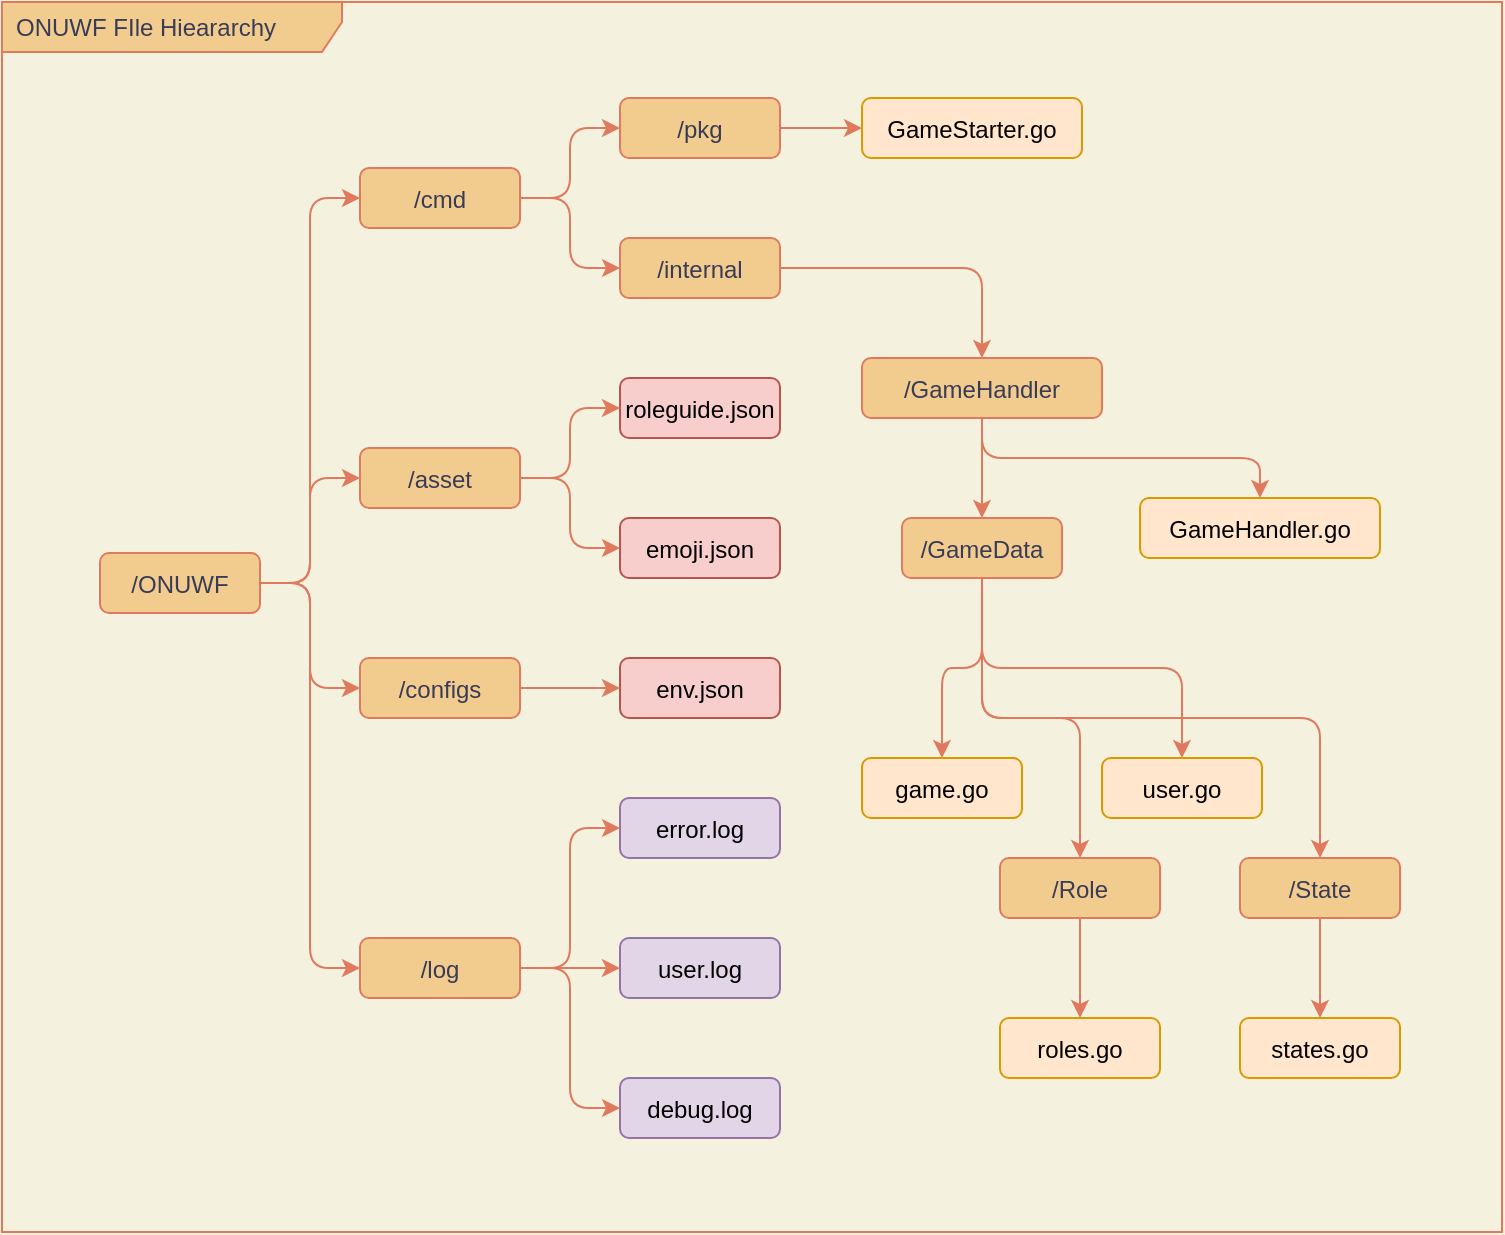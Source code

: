 <mxfile version="14.7.5" type="github">
  <diagram id="prtHgNgQTEPvFCAcTncT" name="Page-1">
    <mxGraphModel dx="2282" dy="1155" grid="1" gridSize="10" guides="1" tooltips="1" connect="1" arrows="1" fold="1" page="1" pageScale="1" pageWidth="827" pageHeight="1169" background="#F4F1DE" math="0" shadow="0">
      <root>
        <mxCell id="0" />
        <mxCell id="1" parent="0" />
        <mxCell id="bLJBoJbODMrrDLqM0BOZ-1" value="ONUWF FIle Hieararchy" style="shape=umlFrame;whiteSpace=wrap;html=1;width=170;height=25;boundedLbl=1;verticalAlign=middle;align=left;spacingLeft=5;rounded=1;fillColor=#F2CC8F;strokeColor=#E07A5F;fontColor=#393C56;" parent="1" vertex="1">
          <mxGeometry x="39" y="277" width="750" height="615" as="geometry" />
        </mxCell>
        <mxCell id="_3-g8rv-J8m66hV7IwJR-12" value="/ONUWF" style="ellipse=1;fillColor=#F2CC8F;strokeColor=#E07A5F;fontColor=#393C56;rounded=1;" parent="1" vertex="1">
          <mxGeometry x="88" y="552.5" width="80" height="30" as="geometry" />
        </mxCell>
        <mxCell id="_3-g8rv-J8m66hV7IwJR-13" value="/cmd" style="ellipse=1;fillColor=#F2CC8F;strokeColor=#E07A5F;fontColor=#393C56;rounded=1;" parent="1" vertex="1">
          <mxGeometry x="218" y="360" width="80" height="30" as="geometry" />
        </mxCell>
        <mxCell id="_3-g8rv-J8m66hV7IwJR-14" value="" style="edgeStyle=elbowEdgeStyle;elbow=horizontal;strokeColor=#E07A5F;fontColor=#393C56;labelBackgroundColor=#F4F1DE;" parent="1" source="_3-g8rv-J8m66hV7IwJR-12" target="_3-g8rv-J8m66hV7IwJR-13" edge="1">
          <mxGeometry relative="1" as="geometry" />
        </mxCell>
        <mxCell id="_3-g8rv-J8m66hV7IwJR-50" style="edgeStyle=orthogonalEdgeStyle;orthogonalLoop=1;jettySize=auto;html=1;entryX=0;entryY=0.5;entryDx=0;entryDy=0;strokeColor=#E07A5F;fontColor=#393C56;labelBackgroundColor=#F4F1DE;" parent="1" source="_3-g8rv-J8m66hV7IwJR-15" target="_3-g8rv-J8m66hV7IwJR-48" edge="1">
          <mxGeometry relative="1" as="geometry">
            <mxPoint x="742.997" y="340" as="targetPoint" />
          </mxGeometry>
        </mxCell>
        <mxCell id="_3-g8rv-J8m66hV7IwJR-15" value="/pkg" style="ellipse=1;fillColor=#F2CC8F;strokeColor=#E07A5F;fontColor=#393C56;rounded=1;" parent="1" vertex="1">
          <mxGeometry x="348" y="325" width="80" height="30" as="geometry" />
        </mxCell>
        <mxCell id="_3-g8rv-J8m66hV7IwJR-16" value="" style="edgeStyle=elbowEdgeStyle;elbow=horizontal;strokeColor=#E07A5F;fontColor=#393C56;labelBackgroundColor=#F4F1DE;" parent="1" source="_3-g8rv-J8m66hV7IwJR-13" target="_3-g8rv-J8m66hV7IwJR-15" edge="1">
          <mxGeometry relative="1" as="geometry" />
        </mxCell>
        <mxCell id="_3-g8rv-J8m66hV7IwJR-68" style="edgeStyle=orthogonalEdgeStyle;orthogonalLoop=1;jettySize=auto;html=1;entryX=0.5;entryY=0;entryDx=0;entryDy=0;strokeColor=#E07A5F;fontColor=#393C56;labelBackgroundColor=#F4F1DE;" parent="1" source="_3-g8rv-J8m66hV7IwJR-17" target="_3-g8rv-J8m66hV7IwJR-51" edge="1">
          <mxGeometry relative="1" as="geometry" />
        </mxCell>
        <mxCell id="_3-g8rv-J8m66hV7IwJR-17" value="/internal" style="ellipse=1;fillColor=#F2CC8F;strokeColor=#E07A5F;fontColor=#393C56;rounded=1;" parent="1" vertex="1">
          <mxGeometry x="348" y="395" width="80" height="30" as="geometry" />
        </mxCell>
        <mxCell id="_3-g8rv-J8m66hV7IwJR-18" value="" style="edgeStyle=elbowEdgeStyle;elbow=horizontal;strokeColor=#E07A5F;fontColor=#393C56;labelBackgroundColor=#F4F1DE;" parent="1" source="_3-g8rv-J8m66hV7IwJR-13" target="_3-g8rv-J8m66hV7IwJR-17" edge="1">
          <mxGeometry relative="1" as="geometry" />
        </mxCell>
        <mxCell id="_3-g8rv-J8m66hV7IwJR-19" value="/asset" style="ellipse=1;fillColor=#F2CC8F;strokeColor=#E07A5F;fontColor=#393C56;rounded=1;" parent="1" vertex="1">
          <mxGeometry x="218" y="500" width="80" height="30" as="geometry" />
        </mxCell>
        <mxCell id="_3-g8rv-J8m66hV7IwJR-20" value="" style="edgeStyle=elbowEdgeStyle;elbow=horizontal;strokeColor=#E07A5F;fontColor=#393C56;labelBackgroundColor=#F4F1DE;" parent="1" source="_3-g8rv-J8m66hV7IwJR-12" target="_3-g8rv-J8m66hV7IwJR-19" edge="1">
          <mxGeometry relative="1" as="geometry" />
        </mxCell>
        <mxCell id="_3-g8rv-J8m66hV7IwJR-21" value="roleguide.json" style="fillColor=#f8cecc;strokeColor=#b85450;rounded=1;" parent="1" vertex="1">
          <mxGeometry x="348" y="465" width="80" height="30" as="geometry" />
        </mxCell>
        <mxCell id="_3-g8rv-J8m66hV7IwJR-22" value="" style="edgeStyle=elbowEdgeStyle;elbow=horizontal;strokeColor=#E07A5F;fontColor=#393C56;labelBackgroundColor=#F4F1DE;" parent="1" source="_3-g8rv-J8m66hV7IwJR-19" target="_3-g8rv-J8m66hV7IwJR-21" edge="1">
          <mxGeometry relative="1" as="geometry" />
        </mxCell>
        <mxCell id="_3-g8rv-J8m66hV7IwJR-23" value="/configs" style="ellipse=1;fillColor=#F2CC8F;strokeColor=#E07A5F;fontColor=#393C56;rounded=1;" parent="1" vertex="1">
          <mxGeometry x="218" y="605" width="80" height="30" as="geometry" />
        </mxCell>
        <mxCell id="_3-g8rv-J8m66hV7IwJR-24" value="" style="edgeStyle=elbowEdgeStyle;elbow=horizontal;strokeColor=#E07A5F;fontColor=#393C56;labelBackgroundColor=#F4F1DE;" parent="1" source="_3-g8rv-J8m66hV7IwJR-12" target="_3-g8rv-J8m66hV7IwJR-23" edge="1">
          <mxGeometry relative="1" as="geometry" />
        </mxCell>
        <mxCell id="_3-g8rv-J8m66hV7IwJR-25" value="env.json" style="fillColor=#f8cecc;strokeColor=#b85450;rounded=1;" parent="1" vertex="1">
          <mxGeometry x="348" y="605" width="80" height="30" as="geometry" />
        </mxCell>
        <mxCell id="_3-g8rv-J8m66hV7IwJR-26" value="" style="edgeStyle=elbowEdgeStyle;elbow=horizontal;strokeColor=#E07A5F;fontColor=#393C56;labelBackgroundColor=#F4F1DE;" parent="1" source="_3-g8rv-J8m66hV7IwJR-23" target="_3-g8rv-J8m66hV7IwJR-25" edge="1">
          <mxGeometry relative="1" as="geometry" />
        </mxCell>
        <mxCell id="_3-g8rv-J8m66hV7IwJR-27" value="emoji.json" style="fillColor=#f8cecc;strokeColor=#b85450;rounded=1;" parent="1" vertex="1">
          <mxGeometry x="348" y="535" width="80" height="30" as="geometry" />
        </mxCell>
        <mxCell id="_3-g8rv-J8m66hV7IwJR-28" value="" style="edgeStyle=elbowEdgeStyle;elbow=horizontal;strokeColor=#E07A5F;fontColor=#393C56;labelBackgroundColor=#F4F1DE;" parent="1" source="_3-g8rv-J8m66hV7IwJR-19" target="_3-g8rv-J8m66hV7IwJR-27" edge="1">
          <mxGeometry relative="1" as="geometry" />
        </mxCell>
        <mxCell id="_3-g8rv-J8m66hV7IwJR-29" value="/log" style="ellipse=1;fillColor=#F2CC8F;strokeColor=#E07A5F;fontColor=#393C56;rounded=1;" parent="1" vertex="1">
          <mxGeometry x="218" y="745" width="80" height="30" as="geometry" />
        </mxCell>
        <mxCell id="_3-g8rv-J8m66hV7IwJR-30" value="" style="edgeStyle=elbowEdgeStyle;elbow=horizontal;strokeColor=#E07A5F;fontColor=#393C56;labelBackgroundColor=#F4F1DE;" parent="1" source="_3-g8rv-J8m66hV7IwJR-12" target="_3-g8rv-J8m66hV7IwJR-29" edge="1">
          <mxGeometry relative="1" as="geometry" />
        </mxCell>
        <mxCell id="_3-g8rv-J8m66hV7IwJR-31" value="error.log" style="fillColor=#e1d5e7;strokeColor=#9673a6;rounded=1;" parent="1" vertex="1">
          <mxGeometry x="348" y="675" width="80" height="30" as="geometry" />
        </mxCell>
        <mxCell id="_3-g8rv-J8m66hV7IwJR-32" value="" style="edgeStyle=elbowEdgeStyle;elbow=horizontal;strokeColor=#E07A5F;fontColor=#393C56;labelBackgroundColor=#F4F1DE;" parent="1" source="_3-g8rv-J8m66hV7IwJR-29" target="_3-g8rv-J8m66hV7IwJR-31" edge="1">
          <mxGeometry relative="1" as="geometry" />
        </mxCell>
        <mxCell id="_3-g8rv-J8m66hV7IwJR-33" value="user.log" style="fillColor=#e1d5e7;strokeColor=#9673a6;rounded=1;" parent="1" vertex="1">
          <mxGeometry x="348" y="745" width="80" height="30" as="geometry" />
        </mxCell>
        <mxCell id="_3-g8rv-J8m66hV7IwJR-34" value="" style="edgeStyle=elbowEdgeStyle;elbow=horizontal;strokeColor=#E07A5F;fontColor=#393C56;labelBackgroundColor=#F4F1DE;" parent="1" source="_3-g8rv-J8m66hV7IwJR-29" target="_3-g8rv-J8m66hV7IwJR-33" edge="1">
          <mxGeometry relative="1" as="geometry" />
        </mxCell>
        <mxCell id="_3-g8rv-J8m66hV7IwJR-35" value="debug.log" style="fillColor=#e1d5e7;strokeColor=#9673a6;rounded=1;" parent="1" vertex="1">
          <mxGeometry x="348" y="815" width="80" height="30" as="geometry" />
        </mxCell>
        <mxCell id="_3-g8rv-J8m66hV7IwJR-36" value="" style="edgeStyle=elbowEdgeStyle;elbow=horizontal;strokeColor=#E07A5F;fontColor=#393C56;labelBackgroundColor=#F4F1DE;" parent="1" source="_3-g8rv-J8m66hV7IwJR-29" target="_3-g8rv-J8m66hV7IwJR-35" edge="1">
          <mxGeometry relative="1" as="geometry" />
        </mxCell>
        <mxCell id="_3-g8rv-J8m66hV7IwJR-48" value="GameStarter.go" style="fillColor=#ffe6cc;strokeColor=#d79b00;rounded=1;" parent="1" vertex="1">
          <mxGeometry x="468.997" y="325" width="110" height="30" as="geometry" />
        </mxCell>
        <mxCell id="_3-g8rv-J8m66hV7IwJR-51" value="/GameHandler" style="ellipse=1;fillColor=#F2CC8F;strokeColor=#E07A5F;fontColor=#393C56;rounded=1;" parent="1" vertex="1">
          <mxGeometry x="468.993" y="455" width="120" height="30" as="geometry" />
        </mxCell>
        <mxCell id="_3-g8rv-J8m66hV7IwJR-52" value="/GameData" style="fillColor=#F2CC8F;strokeColor=#E07A5F;fontColor=#393C56;rounded=1;" parent="1" vertex="1">
          <mxGeometry x="488.993" y="535" width="80" height="30" as="geometry" />
        </mxCell>
        <mxCell id="_3-g8rv-J8m66hV7IwJR-53" value="" style="edgeStyle=elbowEdgeStyle;elbow=vertical;strokeColor=#E07A5F;fontColor=#393C56;labelBackgroundColor=#F4F1DE;" parent="1" source="_3-g8rv-J8m66hV7IwJR-51" target="_3-g8rv-J8m66hV7IwJR-52" edge="1">
          <mxGeometry relative="1" as="geometry" />
        </mxCell>
        <mxCell id="_3-g8rv-J8m66hV7IwJR-54" value="GameHandler.go" style="fillColor=#ffe6cc;strokeColor=#d79b00;rounded=1;" parent="1" vertex="1">
          <mxGeometry x="608.003" y="525" width="120" height="30" as="geometry" />
        </mxCell>
        <mxCell id="_3-g8rv-J8m66hV7IwJR-55" value="" style="edgeStyle=elbowEdgeStyle;elbow=vertical;strokeColor=#E07A5F;fontColor=#393C56;labelBackgroundColor=#F4F1DE;" parent="1" source="_3-g8rv-J8m66hV7IwJR-51" target="_3-g8rv-J8m66hV7IwJR-54" edge="1">
          <mxGeometry relative="1" as="geometry" />
        </mxCell>
        <mxCell id="_3-g8rv-J8m66hV7IwJR-56" value="game.go" style="fillColor=#ffe6cc;strokeColor=#d79b00;rounded=1;" parent="1" vertex="1">
          <mxGeometry x="468.993" y="655" width="80" height="30" as="geometry" />
        </mxCell>
        <mxCell id="_3-g8rv-J8m66hV7IwJR-57" value="" style="edgeStyle=elbowEdgeStyle;elbow=vertical;strokeColor=#E07A5F;fontColor=#393C56;labelBackgroundColor=#F4F1DE;" parent="1" source="_3-g8rv-J8m66hV7IwJR-52" target="_3-g8rv-J8m66hV7IwJR-56" edge="1">
          <mxGeometry relative="1" as="geometry" />
        </mxCell>
        <mxCell id="_3-g8rv-J8m66hV7IwJR-58" value="user.go" style="fillColor=#ffe6cc;strokeColor=#d79b00;rounded=1;" parent="1" vertex="1">
          <mxGeometry x="588.993" y="655" width="80" height="30" as="geometry" />
        </mxCell>
        <mxCell id="_3-g8rv-J8m66hV7IwJR-59" value="" style="edgeStyle=elbowEdgeStyle;elbow=vertical;strokeColor=#E07A5F;fontColor=#393C56;labelBackgroundColor=#F4F1DE;" parent="1" source="_3-g8rv-J8m66hV7IwJR-52" target="_3-g8rv-J8m66hV7IwJR-58" edge="1">
          <mxGeometry relative="1" as="geometry" />
        </mxCell>
        <mxCell id="_3-g8rv-J8m66hV7IwJR-60" value="/Role" style="ellipse=1;fillColor=#F2CC8F;strokeColor=#E07A5F;fontColor=#393C56;rounded=1;" parent="1" vertex="1">
          <mxGeometry x="538.003" y="705" width="80" height="30" as="geometry" />
        </mxCell>
        <mxCell id="_3-g8rv-J8m66hV7IwJR-61" value="" style="edgeStyle=elbowEdgeStyle;elbow=vertical;strokeColor=#E07A5F;fontColor=#393C56;labelBackgroundColor=#F4F1DE;" parent="1" source="_3-g8rv-J8m66hV7IwJR-52" target="_3-g8rv-J8m66hV7IwJR-60" edge="1">
          <mxGeometry relative="1" as="geometry" />
        </mxCell>
        <mxCell id="_3-g8rv-J8m66hV7IwJR-62" value="/State" style="ellipse=1;fillColor=#F2CC8F;strokeColor=#E07A5F;fontColor=#393C56;rounded=1;" parent="1" vertex="1">
          <mxGeometry x="658.003" y="705" width="80" height="30" as="geometry" />
        </mxCell>
        <mxCell id="_3-g8rv-J8m66hV7IwJR-63" value="" style="edgeStyle=elbowEdgeStyle;elbow=vertical;strokeColor=#E07A5F;fontColor=#393C56;labelBackgroundColor=#F4F1DE;" parent="1" source="_3-g8rv-J8m66hV7IwJR-52" target="_3-g8rv-J8m66hV7IwJR-62" edge="1">
          <mxGeometry relative="1" as="geometry" />
        </mxCell>
        <mxCell id="_3-g8rv-J8m66hV7IwJR-64" value="roles.go" style="fillColor=#ffe6cc;strokeColor=#d79b00;rounded=1;" parent="1" vertex="1">
          <mxGeometry x="538.003" y="785" width="80" height="30" as="geometry" />
        </mxCell>
        <mxCell id="_3-g8rv-J8m66hV7IwJR-65" value="" style="edgeStyle=elbowEdgeStyle;elbow=vertical;strokeColor=#E07A5F;fontColor=#393C56;labelBackgroundColor=#F4F1DE;" parent="1" source="_3-g8rv-J8m66hV7IwJR-60" target="_3-g8rv-J8m66hV7IwJR-64" edge="1">
          <mxGeometry relative="1" as="geometry" />
        </mxCell>
        <mxCell id="_3-g8rv-J8m66hV7IwJR-66" value="states.go" style="fillColor=#ffe6cc;strokeColor=#d79b00;rounded=1;" parent="1" vertex="1">
          <mxGeometry x="658.003" y="785" width="80" height="30" as="geometry" />
        </mxCell>
        <mxCell id="_3-g8rv-J8m66hV7IwJR-67" value="" style="edgeStyle=elbowEdgeStyle;elbow=vertical;strokeColor=#E07A5F;fontColor=#393C56;labelBackgroundColor=#F4F1DE;" parent="1" source="_3-g8rv-J8m66hV7IwJR-62" target="_3-g8rv-J8m66hV7IwJR-66" edge="1">
          <mxGeometry relative="1" as="geometry" />
        </mxCell>
      </root>
    </mxGraphModel>
  </diagram>
</mxfile>
